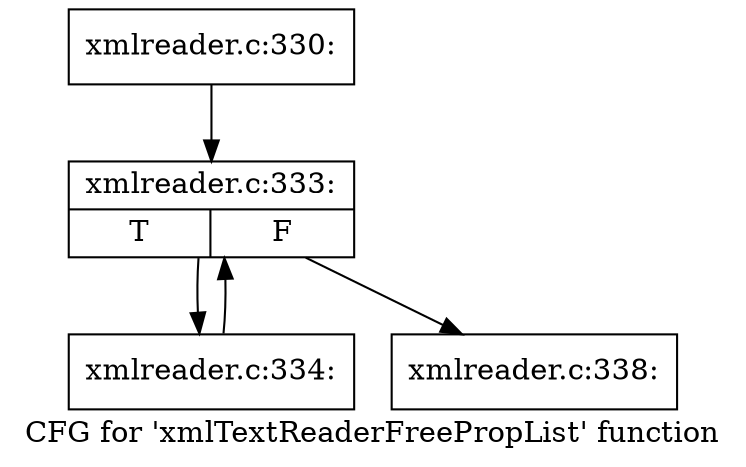 digraph "CFG for 'xmlTextReaderFreePropList' function" {
	label="CFG for 'xmlTextReaderFreePropList' function";

	Node0x55e44956ac30 [shape=record,label="{xmlreader.c:330:}"];
	Node0x55e44956ac30 -> Node0x55e4495794d0;
	Node0x55e4495794d0 [shape=record,label="{xmlreader.c:333:|{<s0>T|<s1>F}}"];
	Node0x55e4495794d0 -> Node0x55e4495798d0;
	Node0x55e4495794d0 -> Node0x55e4495796f0;
	Node0x55e4495798d0 [shape=record,label="{xmlreader.c:334:}"];
	Node0x55e4495798d0 -> Node0x55e4495794d0;
	Node0x55e4495796f0 [shape=record,label="{xmlreader.c:338:}"];
}
